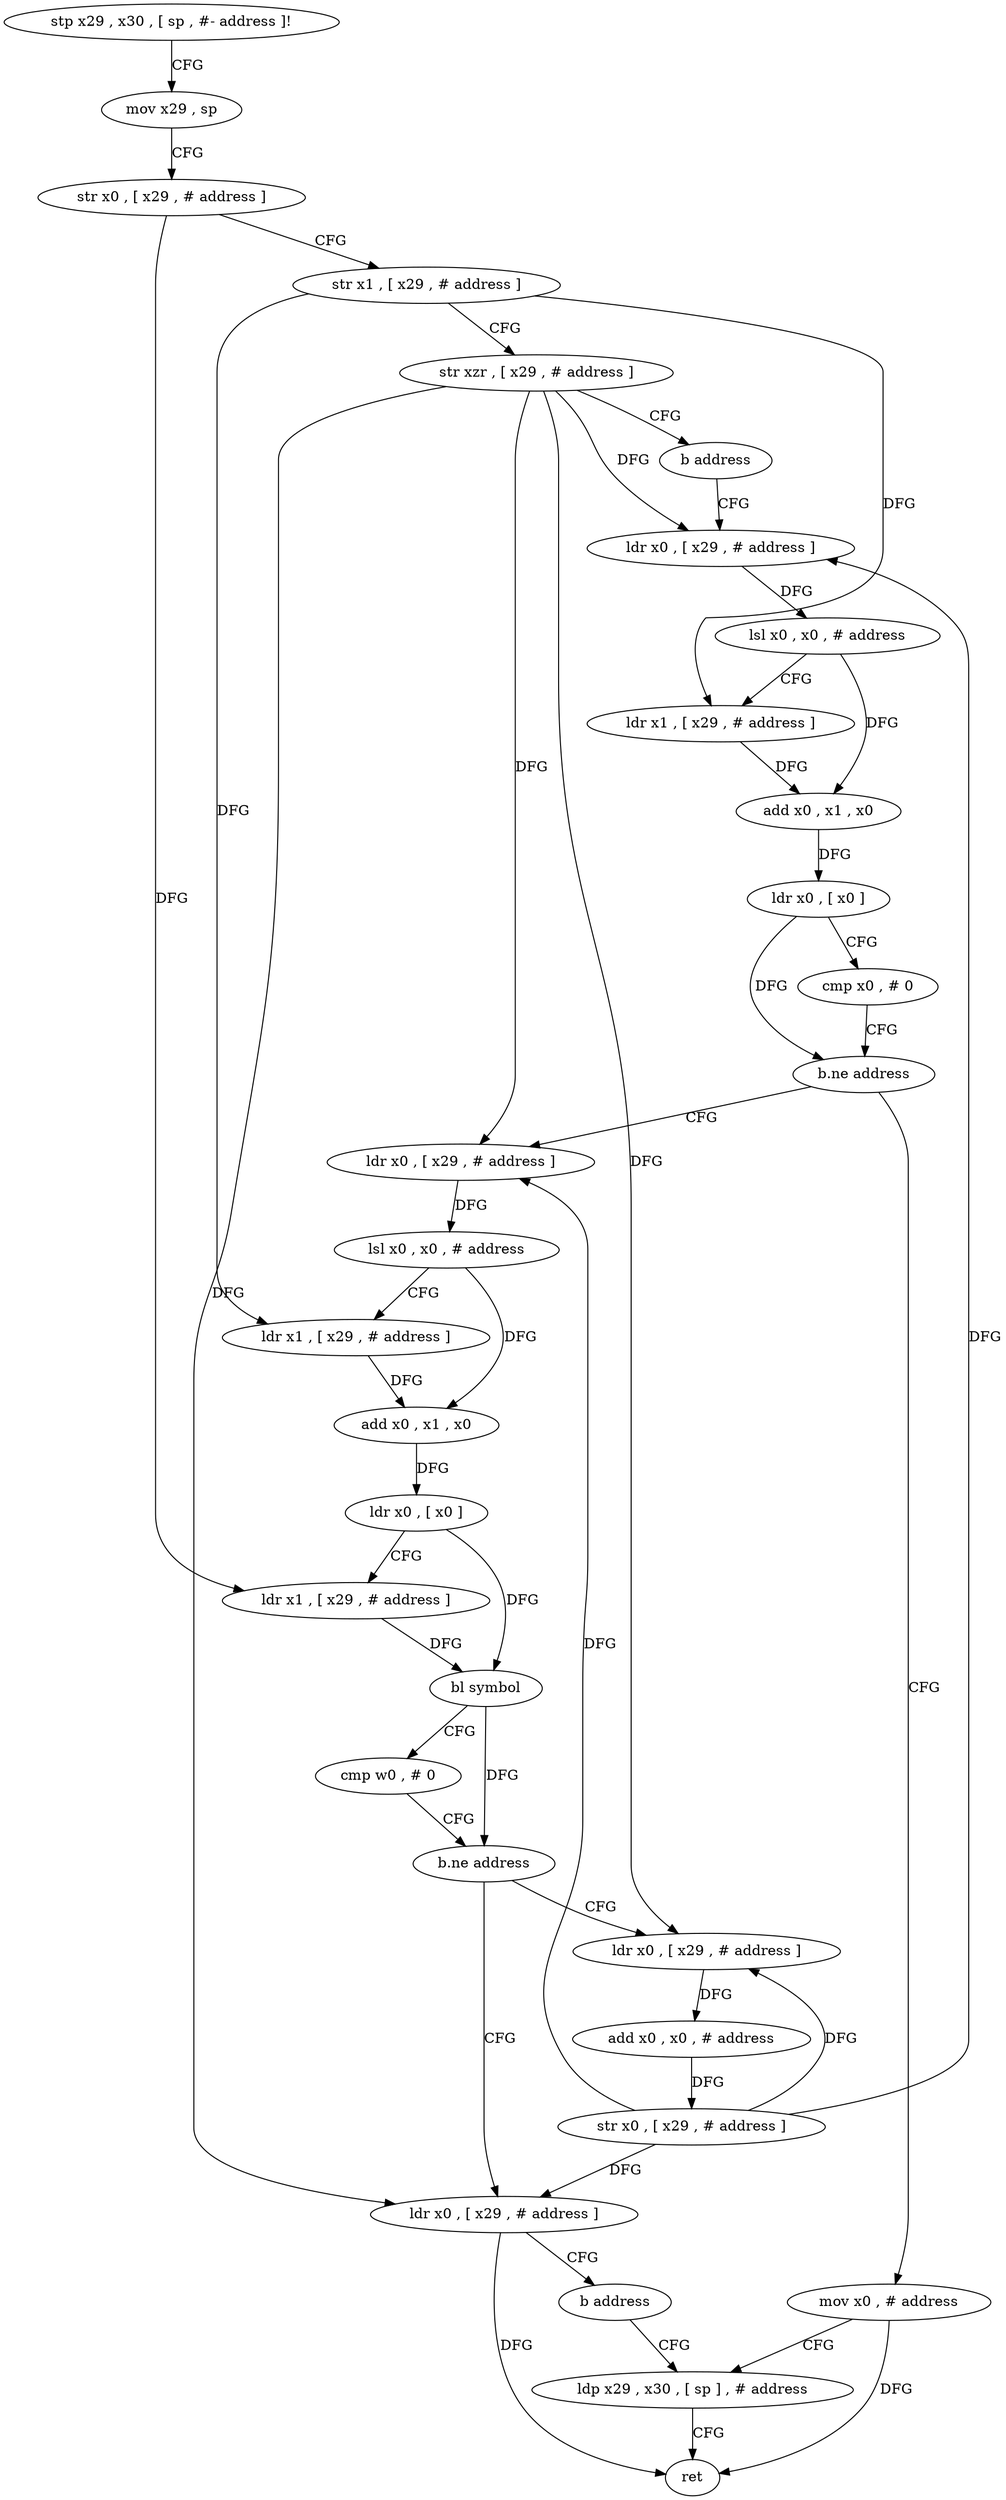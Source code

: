 digraph "func" {
"4518400" [label = "stp x29 , x30 , [ sp , #- address ]!" ]
"4518404" [label = "mov x29 , sp" ]
"4518408" [label = "str x0 , [ x29 , # address ]" ]
"4518412" [label = "str x1 , [ x29 , # address ]" ]
"4518416" [label = "str xzr , [ x29 , # address ]" ]
"4518420" [label = "b address" ]
"4518480" [label = "ldr x0 , [ x29 , # address ]" ]
"4518484" [label = "lsl x0 , x0 , # address" ]
"4518488" [label = "ldr x1 , [ x29 , # address ]" ]
"4518492" [label = "add x0 , x1 , x0" ]
"4518496" [label = "ldr x0 , [ x0 ]" ]
"4518500" [label = "cmp x0 , # 0" ]
"4518504" [label = "b.ne address" ]
"4518424" [label = "ldr x0 , [ x29 , # address ]" ]
"4518508" [label = "mov x0 , # address" ]
"4518428" [label = "lsl x0 , x0 , # address" ]
"4518432" [label = "ldr x1 , [ x29 , # address ]" ]
"4518436" [label = "add x0 , x1 , x0" ]
"4518440" [label = "ldr x0 , [ x0 ]" ]
"4518444" [label = "ldr x1 , [ x29 , # address ]" ]
"4518448" [label = "bl symbol" ]
"4518452" [label = "cmp w0 , # 0" ]
"4518456" [label = "b.ne address" ]
"4518468" [label = "ldr x0 , [ x29 , # address ]" ]
"4518460" [label = "ldr x0 , [ x29 , # address ]" ]
"4518512" [label = "ldp x29 , x30 , [ sp ] , # address" ]
"4518472" [label = "add x0 , x0 , # address" ]
"4518476" [label = "str x0 , [ x29 , # address ]" ]
"4518464" [label = "b address" ]
"4518516" [label = "ret" ]
"4518400" -> "4518404" [ label = "CFG" ]
"4518404" -> "4518408" [ label = "CFG" ]
"4518408" -> "4518412" [ label = "CFG" ]
"4518408" -> "4518444" [ label = "DFG" ]
"4518412" -> "4518416" [ label = "CFG" ]
"4518412" -> "4518488" [ label = "DFG" ]
"4518412" -> "4518432" [ label = "DFG" ]
"4518416" -> "4518420" [ label = "CFG" ]
"4518416" -> "4518480" [ label = "DFG" ]
"4518416" -> "4518424" [ label = "DFG" ]
"4518416" -> "4518468" [ label = "DFG" ]
"4518416" -> "4518460" [ label = "DFG" ]
"4518420" -> "4518480" [ label = "CFG" ]
"4518480" -> "4518484" [ label = "DFG" ]
"4518484" -> "4518488" [ label = "CFG" ]
"4518484" -> "4518492" [ label = "DFG" ]
"4518488" -> "4518492" [ label = "DFG" ]
"4518492" -> "4518496" [ label = "DFG" ]
"4518496" -> "4518500" [ label = "CFG" ]
"4518496" -> "4518504" [ label = "DFG" ]
"4518500" -> "4518504" [ label = "CFG" ]
"4518504" -> "4518424" [ label = "CFG" ]
"4518504" -> "4518508" [ label = "CFG" ]
"4518424" -> "4518428" [ label = "DFG" ]
"4518508" -> "4518512" [ label = "CFG" ]
"4518508" -> "4518516" [ label = "DFG" ]
"4518428" -> "4518432" [ label = "CFG" ]
"4518428" -> "4518436" [ label = "DFG" ]
"4518432" -> "4518436" [ label = "DFG" ]
"4518436" -> "4518440" [ label = "DFG" ]
"4518440" -> "4518444" [ label = "CFG" ]
"4518440" -> "4518448" [ label = "DFG" ]
"4518444" -> "4518448" [ label = "DFG" ]
"4518448" -> "4518452" [ label = "CFG" ]
"4518448" -> "4518456" [ label = "DFG" ]
"4518452" -> "4518456" [ label = "CFG" ]
"4518456" -> "4518468" [ label = "CFG" ]
"4518456" -> "4518460" [ label = "CFG" ]
"4518468" -> "4518472" [ label = "DFG" ]
"4518460" -> "4518464" [ label = "CFG" ]
"4518460" -> "4518516" [ label = "DFG" ]
"4518512" -> "4518516" [ label = "CFG" ]
"4518472" -> "4518476" [ label = "DFG" ]
"4518476" -> "4518480" [ label = "DFG" ]
"4518476" -> "4518424" [ label = "DFG" ]
"4518476" -> "4518468" [ label = "DFG" ]
"4518476" -> "4518460" [ label = "DFG" ]
"4518464" -> "4518512" [ label = "CFG" ]
}
